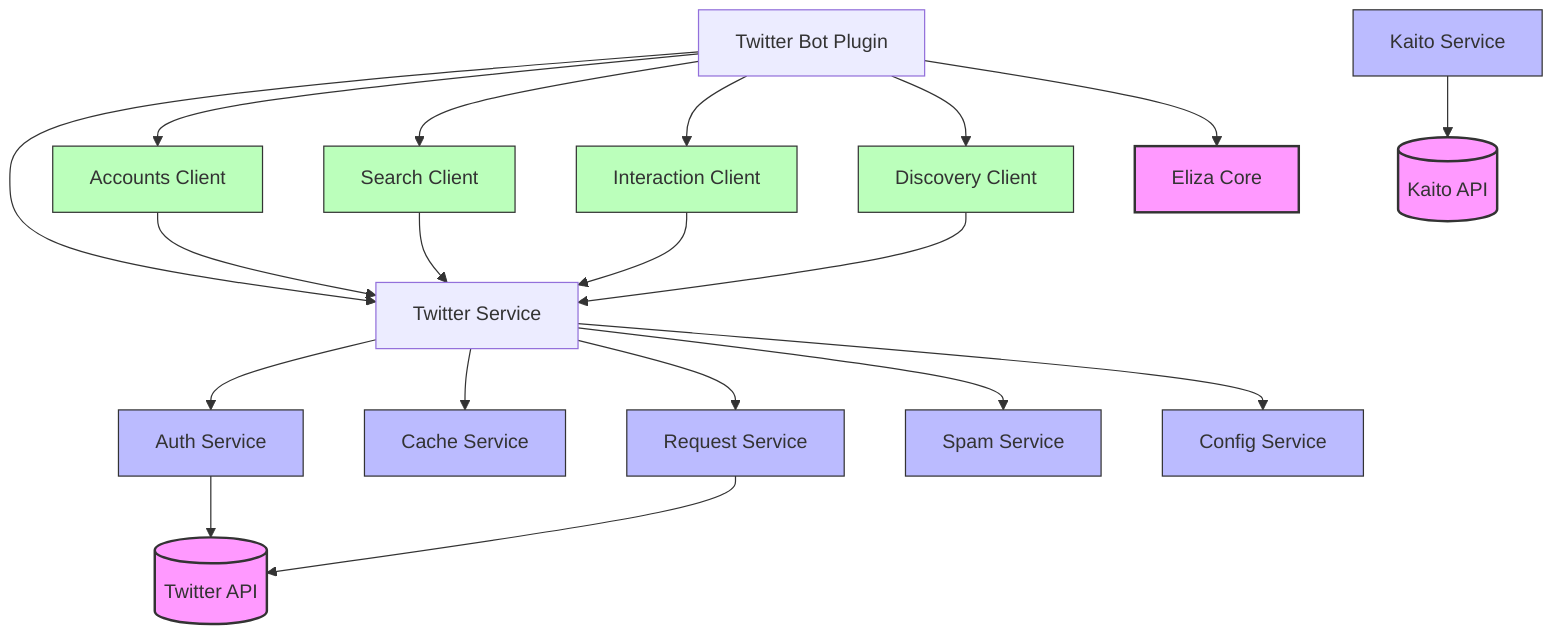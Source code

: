 graph TB
    %% Main Components
    TwitterBot[Twitter Bot Plugin]
    TwitterService[Twitter Service]
    
    %% Client Components
    AccountsClient[Accounts Client]
    SearchClient[Search Client]
    InteractionClient[Interaction Client]
    DiscoveryClient[Discovery Client]
    
    %% Services
    AuthService[Auth Service]
    CacheService[Cache Service]
    RequestService[Request Service]
    SpamService[Spam Service]
    ConfigService[Config Service]
    KaitoService[Kaito Service]
    
    %% External Systems
    Twitter[(Twitter API)]
    KaitoAPI[(Kaito API)]
    ElizaCore[Eliza Core]
    
    %% Relationships
    TwitterBot --> TwitterService
    TwitterService --> AuthService
    TwitterService --> CacheService
    TwitterService --> RequestService
    TwitterService --> SpamService
    TwitterService --> ConfigService
    
    TwitterBot --> AccountsClient
    TwitterBot --> SearchClient
    TwitterBot --> InteractionClient
    TwitterBot --> DiscoveryClient
    
    AccountsClient --> TwitterService
    SearchClient --> TwitterService
    InteractionClient --> TwitterService
    DiscoveryClient --> TwitterService
    
    RequestService --> Twitter
    AuthService --> Twitter
    KaitoService --> KaitoAPI
    
    %% Core Integration
    TwitterBot --> ElizaCore
    
    %% Styling
    classDef external fill:#f9f,stroke:#333,stroke-width:2px
    classDef service fill:#bbf,stroke:#333,stroke-width:1px
    classDef client fill:#bfb,stroke:#333,stroke-width:1px
    
    class Twitter,KaitoAPI,ElizaCore external
    class AuthService,CacheService,RequestService,SpamService,ConfigService,KaitoService service
    class AccountsClient,SearchClient,InteractionClient,DiscoveryClient client